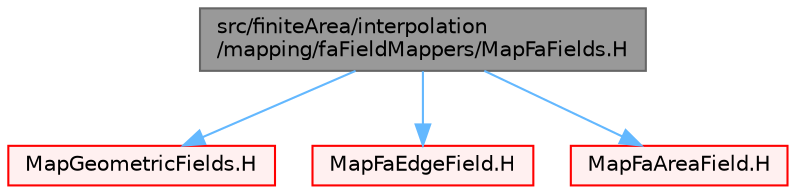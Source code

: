 digraph "src/finiteArea/interpolation/mapping/faFieldMappers/MapFaFields.H"
{
 // LATEX_PDF_SIZE
  bgcolor="transparent";
  edge [fontname=Helvetica,fontsize=10,labelfontname=Helvetica,labelfontsize=10];
  node [fontname=Helvetica,fontsize=10,shape=box,height=0.2,width=0.4];
  Node1 [id="Node000001",label="src/finiteArea/interpolation\l/mapping/faFieldMappers/MapFaFields.H",height=0.2,width=0.4,color="gray40", fillcolor="grey60", style="filled", fontcolor="black",tooltip="Finite area field mapping."];
  Node1 -> Node2 [id="edge1_Node000001_Node000002",color="steelblue1",style="solid",tooltip=" "];
  Node2 [id="Node000002",label="MapGeometricFields.H",height=0.2,width=0.4,color="red", fillcolor="#FFF0F0", style="filled",URL="$MapGeometricFields_8H.html",tooltip=" "];
  Node1 -> Node280 [id="edge2_Node000001_Node000280",color="steelblue1",style="solid",tooltip=" "];
  Node280 [id="Node000280",label="MapFaEdgeField.H",height=0.2,width=0.4,color="red", fillcolor="#FFF0F0", style="filled",URL="$MapFaEdgeField_8H.html",tooltip=" "];
  Node1 -> Node355 [id="edge3_Node000001_Node000355",color="steelblue1",style="solid",tooltip=" "];
  Node355 [id="Node000355",label="MapFaAreaField.H",height=0.2,width=0.4,color="red", fillcolor="#FFF0F0", style="filled",URL="$MapFaAreaField_8H.html",tooltip=" "];
}
